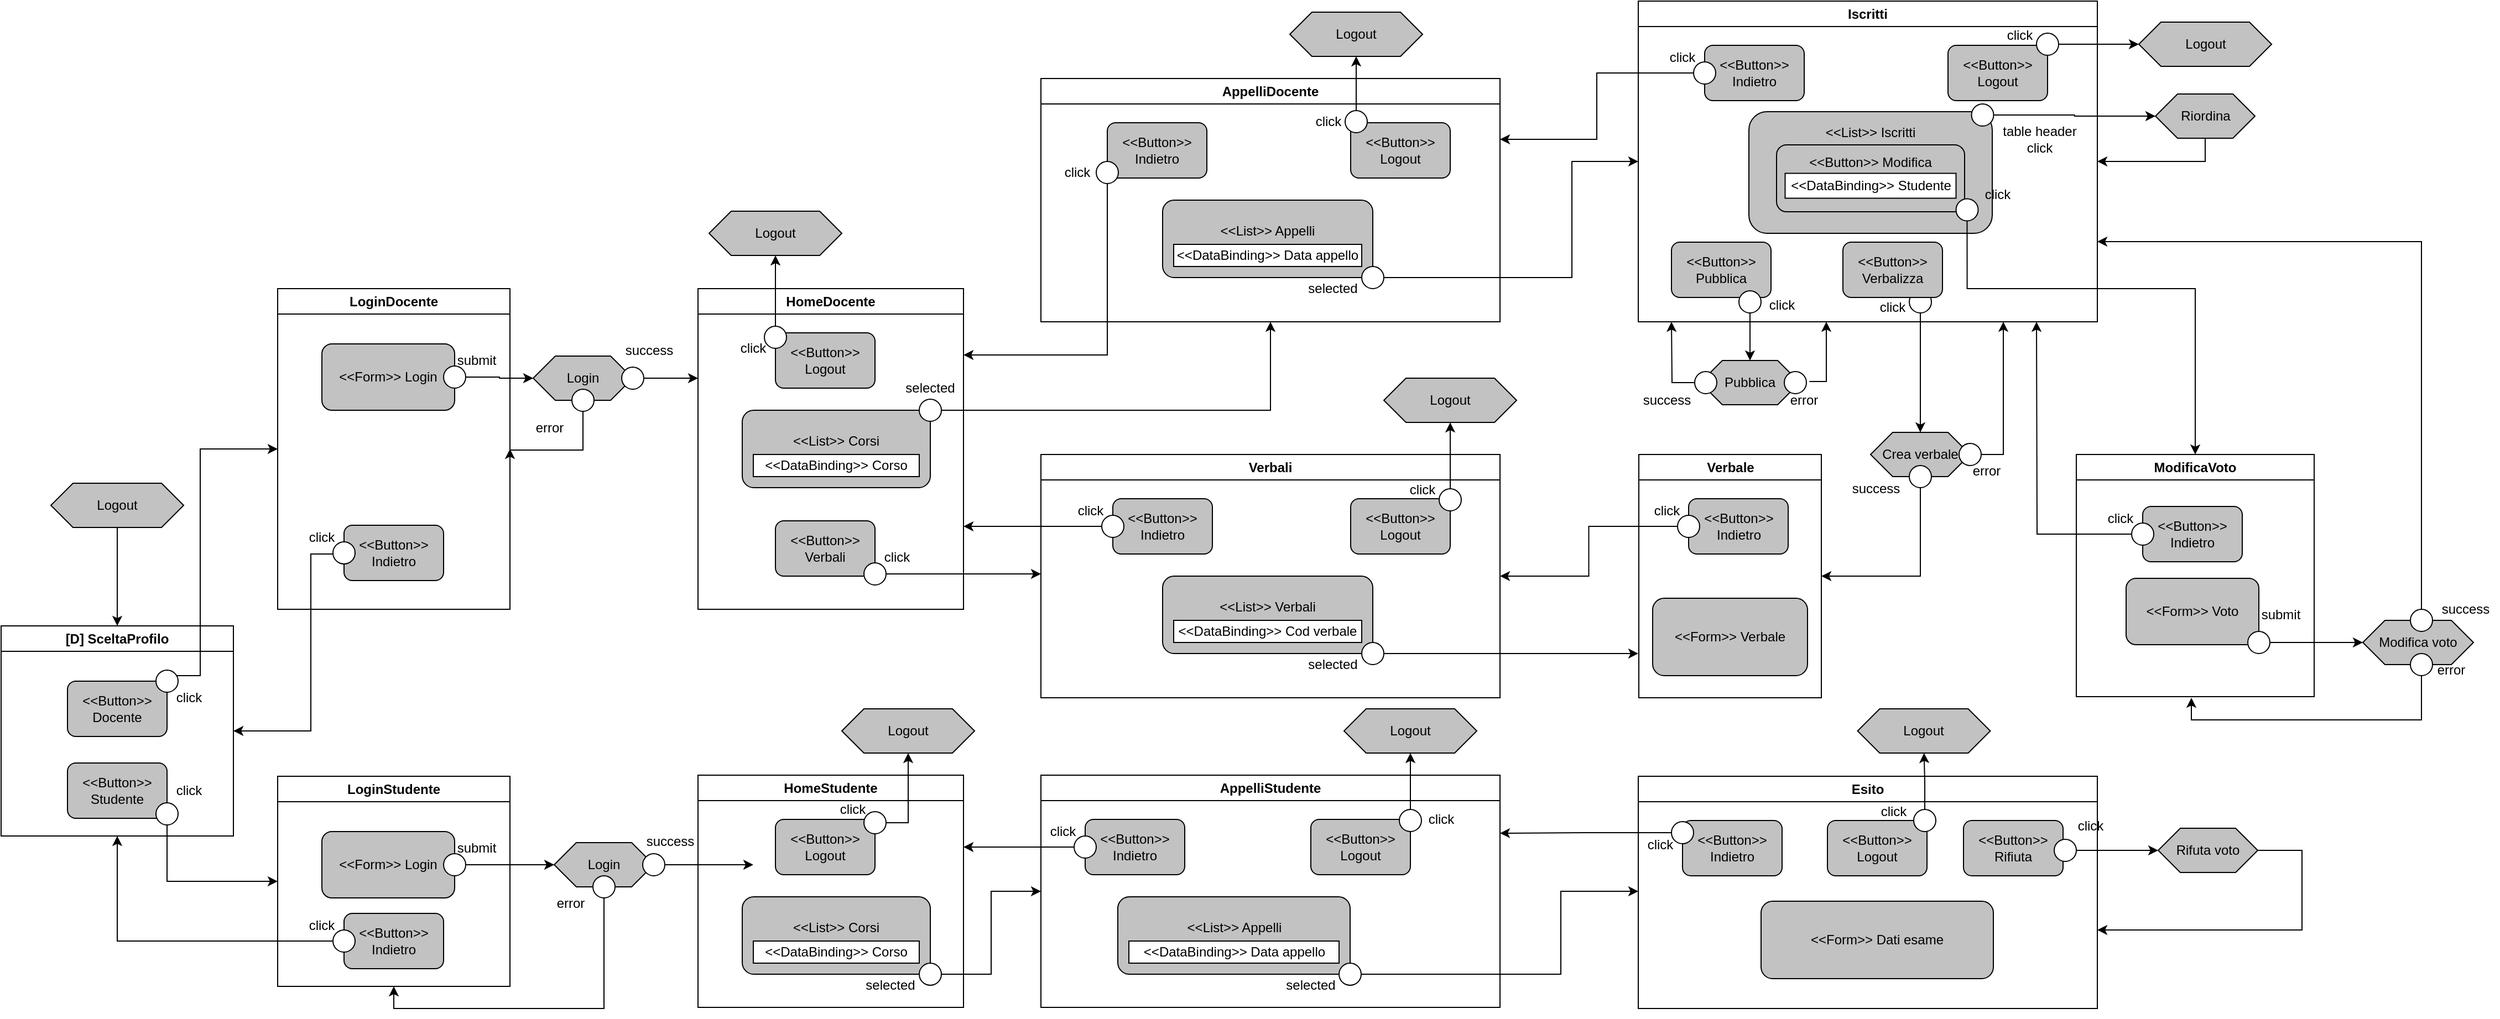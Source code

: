 <mxfile version="27.0.9">
  <diagram id="R2lEEEUBdFMjLlhIrx00" name="Page-1">
    <mxGraphModel dx="2515" dy="1975" grid="1" gridSize="10" guides="1" tooltips="1" connect="1" arrows="1" fold="1" page="1" pageScale="1" pageWidth="850" pageHeight="1100" math="0" shadow="0" extFonts="Permanent Marker^https://fonts.googleapis.com/css?family=Permanent+Marker">
      <root>
        <mxCell id="0" />
        <mxCell id="1" parent="0" />
        <mxCell id="GDVbqABVd0ClRPIk_4P2-120" value="&amp;lt;&amp;lt;Form&amp;gt;&amp;gt; Voto" style="rounded=1;whiteSpace=wrap;html=1;fillColor=#C2C2C2;" parent="1" vertex="1">
          <mxGeometry x="1861" y="322" width="120" height="60" as="geometry" />
        </mxCell>
        <mxCell id="GDVbqABVd0ClRPIk_4P2-1" value="LoginDocente" style="swimlane;whiteSpace=wrap;html=1;startSize=23;" parent="1" vertex="1">
          <mxGeometry x="190" y="60" width="210" height="290" as="geometry">
            <mxRectangle x="270" y="420" width="120" height="30" as="alternateBounds" />
          </mxGeometry>
        </mxCell>
        <mxCell id="GDVbqABVd0ClRPIk_4P2-2" value="&amp;lt;&amp;lt;Form&amp;gt;&amp;gt; Login" style="rounded=1;whiteSpace=wrap;html=1;fillColor=#C2C2C2;" parent="GDVbqABVd0ClRPIk_4P2-1" vertex="1">
          <mxGeometry x="40" y="50" width="120" height="60" as="geometry" />
        </mxCell>
        <mxCell id="GDVbqABVd0ClRPIk_4P2-7" value="" style="ellipse;whiteSpace=wrap;html=1;aspect=fixed;" parent="GDVbqABVd0ClRPIk_4P2-1" vertex="1">
          <mxGeometry x="150" y="70" width="20" height="20" as="geometry" />
        </mxCell>
        <mxCell id="GDVbqABVd0ClRPIk_4P2-8" value="submit" style="text;html=1;align=center;verticalAlign=middle;whiteSpace=wrap;rounded=0;" parent="GDVbqABVd0ClRPIk_4P2-1" vertex="1">
          <mxGeometry x="150" y="50" width="60" height="30" as="geometry" />
        </mxCell>
        <mxCell id="Kfvw-jQYzM1CLgg2IkhN-1" value="click" style="text;html=1;align=center;verticalAlign=middle;whiteSpace=wrap;rounded=0;" parent="GDVbqABVd0ClRPIk_4P2-1" vertex="1">
          <mxGeometry x="10" y="210" width="60" height="30" as="geometry" />
        </mxCell>
        <mxCell id="Kfvw-jQYzM1CLgg2IkhN-2" value="&amp;lt;&amp;lt;Button&amp;gt;&amp;gt; Indietro" style="rounded=1;whiteSpace=wrap;html=1;fillColor=#C2C2C2;" parent="GDVbqABVd0ClRPIk_4P2-1" vertex="1">
          <mxGeometry x="60" y="214" width="90" height="50" as="geometry" />
        </mxCell>
        <mxCell id="Kfvw-jQYzM1CLgg2IkhN-3" value="" style="ellipse;whiteSpace=wrap;html=1;aspect=fixed;shadow=0;" parent="GDVbqABVd0ClRPIk_4P2-1" vertex="1">
          <mxGeometry x="50" y="229" width="20" height="20" as="geometry" />
        </mxCell>
        <mxCell id="GDVbqABVd0ClRPIk_4P2-9" value="Login" style="shape=hexagon;perimeter=hexagonPerimeter2;whiteSpace=wrap;html=1;fixedSize=1;fillColor=#C2C2C2;" parent="1" vertex="1">
          <mxGeometry x="421" y="121" width="90" height="40" as="geometry" />
        </mxCell>
        <mxCell id="GDVbqABVd0ClRPIk_4P2-10" style="edgeStyle=orthogonalEdgeStyle;rounded=0;orthogonalLoop=1;jettySize=auto;html=1;" parent="1" source="GDVbqABVd0ClRPIk_4P2-7" target="GDVbqABVd0ClRPIk_4P2-9" edge="1">
          <mxGeometry relative="1" as="geometry" />
        </mxCell>
        <mxCell id="GDVbqABVd0ClRPIk_4P2-40" style="edgeStyle=orthogonalEdgeStyle;rounded=0;orthogonalLoop=1;jettySize=auto;html=1;" parent="1" source="GDVbqABVd0ClRPIk_4P2-11" edge="1">
          <mxGeometry relative="1" as="geometry">
            <mxPoint x="570" y="141" as="targetPoint" />
          </mxGeometry>
        </mxCell>
        <mxCell id="GDVbqABVd0ClRPIk_4P2-11" value="" style="ellipse;whiteSpace=wrap;html=1;aspect=fixed;" parent="1" vertex="1">
          <mxGeometry x="501" y="131" width="20" height="20" as="geometry" />
        </mxCell>
        <mxCell id="GDVbqABVd0ClRPIk_4P2-12" value="success" style="text;html=1;align=center;verticalAlign=middle;whiteSpace=wrap;rounded=0;" parent="1" vertex="1">
          <mxGeometry x="466" y="101" width="120" height="30" as="geometry" />
        </mxCell>
        <mxCell id="VI6SLX_hAoDVzYDxGkKo-1" style="edgeStyle=orthogonalEdgeStyle;rounded=0;orthogonalLoop=1;jettySize=auto;html=1;entryX=1;entryY=0.5;entryDx=0;entryDy=0;" parent="1" source="GDVbqABVd0ClRPIk_4P2-13" target="GDVbqABVd0ClRPIk_4P2-1" edge="1">
          <mxGeometry relative="1" as="geometry">
            <mxPoint x="381" y="206" as="targetPoint" />
            <Array as="points">
              <mxPoint x="466" y="206" />
              <mxPoint x="400" y="206" />
            </Array>
          </mxGeometry>
        </mxCell>
        <mxCell id="GDVbqABVd0ClRPIk_4P2-13" value="" style="ellipse;whiteSpace=wrap;html=1;aspect=fixed;" parent="1" vertex="1">
          <mxGeometry x="456" y="151" width="20" height="20" as="geometry" />
        </mxCell>
        <mxCell id="GDVbqABVd0ClRPIk_4P2-14" value="error" style="text;html=1;align=center;verticalAlign=middle;whiteSpace=wrap;rounded=0;" parent="1" vertex="1">
          <mxGeometry x="406" y="171" width="60" height="30" as="geometry" />
        </mxCell>
        <mxCell id="GDVbqABVd0ClRPIk_4P2-16" value="HomeDocente" style="swimlane;whiteSpace=wrap;html=1;" parent="1" vertex="1">
          <mxGeometry x="570" y="60" width="240" height="290" as="geometry">
            <mxRectangle x="270" y="420" width="120" height="30" as="alternateBounds" />
          </mxGeometry>
        </mxCell>
        <mxCell id="GDVbqABVd0ClRPIk_4P2-17" value="&amp;lt;&amp;lt;List&amp;gt;&amp;gt; Corsi&lt;div&gt;&lt;br&gt;&lt;/div&gt;" style="rounded=1;whiteSpace=wrap;html=1;fillColor=#C2C2C2;" parent="GDVbqABVd0ClRPIk_4P2-16" vertex="1">
          <mxGeometry x="40" y="110" width="170" height="70" as="geometry" />
        </mxCell>
        <mxCell id="GDVbqABVd0ClRPIk_4P2-18" value="" style="ellipse;whiteSpace=wrap;html=1;aspect=fixed;" parent="GDVbqABVd0ClRPIk_4P2-16" vertex="1">
          <mxGeometry x="200" y="100" width="20" height="20" as="geometry" />
        </mxCell>
        <mxCell id="GDVbqABVd0ClRPIk_4P2-19" value="selected" style="text;html=1;align=center;verticalAlign=middle;whiteSpace=wrap;rounded=0;" parent="GDVbqABVd0ClRPIk_4P2-16" vertex="1">
          <mxGeometry x="180" y="75" width="60" height="30" as="geometry" />
        </mxCell>
        <mxCell id="GDVbqABVd0ClRPIk_4P2-21" value="&amp;lt;&amp;lt;DataBinding&amp;gt;&amp;gt; Corso" style="rounded=0;whiteSpace=wrap;html=1;" parent="GDVbqABVd0ClRPIk_4P2-16" vertex="1">
          <mxGeometry x="50" y="150" width="150" height="20" as="geometry" />
        </mxCell>
        <mxCell id="GDVbqABVd0ClRPIk_4P2-38" value="click" style="text;html=1;align=center;verticalAlign=middle;whiteSpace=wrap;rounded=0;" parent="GDVbqABVd0ClRPIk_4P2-16" vertex="1">
          <mxGeometry x="20" y="39" width="60" height="30" as="geometry" />
        </mxCell>
        <mxCell id="GDVbqABVd0ClRPIk_4P2-55" value="&amp;lt;&amp;lt;Button&amp;gt;&amp;gt; Logout" style="rounded=1;whiteSpace=wrap;html=1;fillColor=#C2C2C2;" parent="GDVbqABVd0ClRPIk_4P2-16" vertex="1">
          <mxGeometry x="70" y="40" width="90" height="50" as="geometry" />
        </mxCell>
        <mxCell id="GDVbqABVd0ClRPIk_4P2-25" value="" style="ellipse;whiteSpace=wrap;html=1;aspect=fixed;shadow=0;" parent="GDVbqABVd0ClRPIk_4P2-16" vertex="1">
          <mxGeometry x="60" y="34" width="20" height="20" as="geometry" />
        </mxCell>
        <mxCell id="GDVbqABVd0ClRPIk_4P2-57" value="&amp;lt;&amp;lt;Button&amp;gt;&amp;gt; Verbali" style="rounded=1;whiteSpace=wrap;html=1;fillColor=#C2C2C2;" parent="GDVbqABVd0ClRPIk_4P2-16" vertex="1">
          <mxGeometry x="70" y="210" width="90" height="50" as="geometry" />
        </mxCell>
        <mxCell id="VI6SLX_hAoDVzYDxGkKo-3" style="edgeStyle=orthogonalEdgeStyle;rounded=0;orthogonalLoop=1;jettySize=auto;html=1;" parent="GDVbqABVd0ClRPIk_4P2-16" source="GDVbqABVd0ClRPIk_4P2-58" edge="1">
          <mxGeometry relative="1" as="geometry">
            <mxPoint x="310" y="258" as="targetPoint" />
          </mxGeometry>
        </mxCell>
        <mxCell id="GDVbqABVd0ClRPIk_4P2-58" value="" style="ellipse;whiteSpace=wrap;html=1;aspect=fixed;shadow=0;" parent="GDVbqABVd0ClRPIk_4P2-16" vertex="1">
          <mxGeometry x="150" y="248" width="20" height="20" as="geometry" />
        </mxCell>
        <mxCell id="GDVbqABVd0ClRPIk_4P2-56" value="click" style="text;html=1;align=center;verticalAlign=middle;whiteSpace=wrap;rounded=0;" parent="GDVbqABVd0ClRPIk_4P2-16" vertex="1">
          <mxGeometry x="150" y="228" width="60" height="30" as="geometry" />
        </mxCell>
        <mxCell id="GDVbqABVd0ClRPIk_4P2-42" value="AppelliDocente" style="swimlane;whiteSpace=wrap;html=1;startSize=23;" parent="1" vertex="1">
          <mxGeometry x="880" y="-130" width="415" height="220" as="geometry">
            <mxRectangle x="270" y="420" width="120" height="30" as="alternateBounds" />
          </mxGeometry>
        </mxCell>
        <mxCell id="GDVbqABVd0ClRPIk_4P2-43" value="&amp;lt;&amp;lt;List&amp;gt;&amp;gt; Appelli&lt;div&gt;&lt;br&gt;&lt;/div&gt;" style="rounded=1;whiteSpace=wrap;html=1;fillColor=#C2C2C2;" parent="GDVbqABVd0ClRPIk_4P2-42" vertex="1">
          <mxGeometry x="110" y="110" width="190" height="70" as="geometry" />
        </mxCell>
        <mxCell id="GDVbqABVd0ClRPIk_4P2-44" value="" style="ellipse;whiteSpace=wrap;html=1;aspect=fixed;" parent="GDVbqABVd0ClRPIk_4P2-42" vertex="1">
          <mxGeometry x="290" y="170" width="20" height="20" as="geometry" />
        </mxCell>
        <mxCell id="GDVbqABVd0ClRPIk_4P2-45" value="selected" style="text;html=1;align=center;verticalAlign=middle;whiteSpace=wrap;rounded=0;" parent="GDVbqABVd0ClRPIk_4P2-42" vertex="1">
          <mxGeometry x="234" y="175" width="60" height="30" as="geometry" />
        </mxCell>
        <mxCell id="GDVbqABVd0ClRPIk_4P2-46" value="&amp;lt;&amp;lt;DataBinding&amp;gt;&amp;gt; Data appello" style="rounded=0;whiteSpace=wrap;html=1;" parent="GDVbqABVd0ClRPIk_4P2-42" vertex="1">
          <mxGeometry x="120" y="150" width="170" height="20" as="geometry" />
        </mxCell>
        <mxCell id="GDVbqABVd0ClRPIk_4P2-62" value="click" style="text;html=1;align=center;verticalAlign=middle;whiteSpace=wrap;rounded=0;" parent="GDVbqABVd0ClRPIk_4P2-42" vertex="1">
          <mxGeometry x="230" y="24" width="60" height="30" as="geometry" />
        </mxCell>
        <mxCell id="GDVbqABVd0ClRPIk_4P2-63" value="&amp;lt;&amp;lt;Button&amp;gt;&amp;gt; Logout" style="rounded=1;whiteSpace=wrap;html=1;fillColor=#C2C2C2;" parent="GDVbqABVd0ClRPIk_4P2-42" vertex="1">
          <mxGeometry x="280" y="40" width="90" height="50" as="geometry" />
        </mxCell>
        <mxCell id="GDVbqABVd0ClRPIk_4P2-64" value="" style="ellipse;whiteSpace=wrap;html=1;aspect=fixed;shadow=0;" parent="GDVbqABVd0ClRPIk_4P2-42" vertex="1">
          <mxGeometry x="275" y="29" width="20" height="20" as="geometry" />
        </mxCell>
        <mxCell id="GDVbqABVd0ClRPIk_4P2-79" value="click" style="text;html=1;align=center;verticalAlign=middle;whiteSpace=wrap;rounded=0;" parent="GDVbqABVd0ClRPIk_4P2-42" vertex="1">
          <mxGeometry x="3" y="70" width="60" height="30" as="geometry" />
        </mxCell>
        <mxCell id="GDVbqABVd0ClRPIk_4P2-80" value="&amp;lt;&amp;lt;Button&amp;gt;&amp;gt; Indietro" style="rounded=1;whiteSpace=wrap;html=1;fillColor=#C2C2C2;" parent="GDVbqABVd0ClRPIk_4P2-42" vertex="1">
          <mxGeometry x="60" y="40" width="90" height="50" as="geometry" />
        </mxCell>
        <mxCell id="VI6SLX_hAoDVzYDxGkKo-2" style="edgeStyle=orthogonalEdgeStyle;rounded=0;orthogonalLoop=1;jettySize=auto;html=1;" parent="GDVbqABVd0ClRPIk_4P2-42" source="GDVbqABVd0ClRPIk_4P2-81" edge="1">
          <mxGeometry relative="1" as="geometry">
            <mxPoint x="-70" y="250" as="targetPoint" />
            <Array as="points">
              <mxPoint x="60" y="250" />
            </Array>
          </mxGeometry>
        </mxCell>
        <mxCell id="GDVbqABVd0ClRPIk_4P2-81" value="" style="ellipse;whiteSpace=wrap;html=1;aspect=fixed;shadow=0;" parent="GDVbqABVd0ClRPIk_4P2-42" vertex="1">
          <mxGeometry x="50" y="75" width="20" height="20" as="geometry" />
        </mxCell>
        <mxCell id="GDVbqABVd0ClRPIk_4P2-67" value="Verbali" style="swimlane;whiteSpace=wrap;html=1;startSize=23;" parent="1" vertex="1">
          <mxGeometry x="880" y="210" width="415" height="220" as="geometry">
            <mxRectangle x="270" y="420" width="120" height="30" as="alternateBounds" />
          </mxGeometry>
        </mxCell>
        <mxCell id="GDVbqABVd0ClRPIk_4P2-68" value="&amp;lt;&amp;lt;List&amp;gt;&amp;gt; Verbali&lt;div&gt;&lt;br&gt;&lt;/div&gt;" style="rounded=1;whiteSpace=wrap;html=1;fillColor=#C2C2C2;" parent="GDVbqABVd0ClRPIk_4P2-67" vertex="1">
          <mxGeometry x="110" y="110" width="190" height="70" as="geometry" />
        </mxCell>
        <mxCell id="VI6SLX_hAoDVzYDxGkKo-8" style="edgeStyle=orthogonalEdgeStyle;rounded=0;orthogonalLoop=1;jettySize=auto;html=1;" parent="GDVbqABVd0ClRPIk_4P2-67" source="GDVbqABVd0ClRPIk_4P2-69" edge="1">
          <mxGeometry relative="1" as="geometry">
            <mxPoint x="540" y="180" as="targetPoint" />
          </mxGeometry>
        </mxCell>
        <mxCell id="GDVbqABVd0ClRPIk_4P2-69" value="" style="ellipse;whiteSpace=wrap;html=1;aspect=fixed;" parent="GDVbqABVd0ClRPIk_4P2-67" vertex="1">
          <mxGeometry x="290" y="170" width="20" height="20" as="geometry" />
        </mxCell>
        <mxCell id="GDVbqABVd0ClRPIk_4P2-70" value="selected" style="text;html=1;align=center;verticalAlign=middle;whiteSpace=wrap;rounded=0;" parent="GDVbqABVd0ClRPIk_4P2-67" vertex="1">
          <mxGeometry x="234" y="175" width="60" height="30" as="geometry" />
        </mxCell>
        <mxCell id="GDVbqABVd0ClRPIk_4P2-71" value="&amp;lt;&amp;lt;DataBinding&amp;gt;&amp;gt; Cod verbale" style="rounded=0;whiteSpace=wrap;html=1;" parent="GDVbqABVd0ClRPIk_4P2-67" vertex="1">
          <mxGeometry x="120" y="150" width="170" height="20" as="geometry" />
        </mxCell>
        <mxCell id="GDVbqABVd0ClRPIk_4P2-72" value="click" style="text;html=1;align=center;verticalAlign=middle;whiteSpace=wrap;rounded=0;" parent="GDVbqABVd0ClRPIk_4P2-67" vertex="1">
          <mxGeometry x="315" y="17" width="60" height="30" as="geometry" />
        </mxCell>
        <mxCell id="GDVbqABVd0ClRPIk_4P2-73" value="&amp;lt;&amp;lt;Button&amp;gt;&amp;gt; Logout" style="rounded=1;whiteSpace=wrap;html=1;fillColor=#C2C2C2;" parent="GDVbqABVd0ClRPIk_4P2-67" vertex="1">
          <mxGeometry x="280" y="40" width="90" height="50" as="geometry" />
        </mxCell>
        <mxCell id="GDVbqABVd0ClRPIk_4P2-74" value="" style="ellipse;whiteSpace=wrap;html=1;aspect=fixed;shadow=0;" parent="GDVbqABVd0ClRPIk_4P2-67" vertex="1">
          <mxGeometry x="360" y="31" width="20" height="20" as="geometry" />
        </mxCell>
        <mxCell id="GDVbqABVd0ClRPIk_4P2-77" style="edgeStyle=orthogonalEdgeStyle;rounded=0;orthogonalLoop=1;jettySize=auto;html=1;" parent="1" source="GDVbqABVd0ClRPIk_4P2-18" target="GDVbqABVd0ClRPIk_4P2-42" edge="1">
          <mxGeometry relative="1" as="geometry">
            <mxPoint x="1240" y="100" as="targetPoint" />
          </mxGeometry>
        </mxCell>
        <mxCell id="GDVbqABVd0ClRPIk_4P2-85" value="click" style="text;html=1;align=center;verticalAlign=middle;whiteSpace=wrap;rounded=0;" parent="1" vertex="1">
          <mxGeometry x="895" y="246" width="60" height="30" as="geometry" />
        </mxCell>
        <mxCell id="GDVbqABVd0ClRPIk_4P2-86" value="&amp;lt;&amp;lt;Button&amp;gt;&amp;gt; Indietro" style="rounded=1;whiteSpace=wrap;html=1;fillColor=#C2C2C2;" parent="1" vertex="1">
          <mxGeometry x="945" y="250" width="90" height="50" as="geometry" />
        </mxCell>
        <mxCell id="GDVbqABVd0ClRPIk_4P2-88" style="edgeStyle=orthogonalEdgeStyle;rounded=0;orthogonalLoop=1;jettySize=auto;html=1;" parent="1" source="GDVbqABVd0ClRPIk_4P2-87" edge="1">
          <mxGeometry relative="1" as="geometry">
            <mxPoint x="810" y="275" as="targetPoint" />
          </mxGeometry>
        </mxCell>
        <mxCell id="GDVbqABVd0ClRPIk_4P2-87" value="" style="ellipse;whiteSpace=wrap;html=1;aspect=fixed;shadow=0;" parent="1" vertex="1">
          <mxGeometry x="935" y="265" width="20" height="20" as="geometry" />
        </mxCell>
        <mxCell id="GDVbqABVd0ClRPIk_4P2-90" value="Iscritti" style="swimlane;whiteSpace=wrap;html=1;startSize=23;" parent="1" vertex="1">
          <mxGeometry x="1420" y="-200" width="415" height="290" as="geometry">
            <mxRectangle x="270" y="420" width="120" height="30" as="alternateBounds" />
          </mxGeometry>
        </mxCell>
        <mxCell id="GDVbqABVd0ClRPIk_4P2-91" value="&amp;lt;&amp;lt;List&amp;gt;&amp;gt; Iscritti&lt;div&gt;&lt;br&gt;&lt;/div&gt;&lt;div&gt;&lt;br&gt;&lt;/div&gt;&lt;div&gt;&lt;br&gt;&lt;/div&gt;&lt;div&gt;&lt;br&gt;&lt;/div&gt;&lt;div&gt;&lt;br&gt;&lt;/div&gt;" style="rounded=1;whiteSpace=wrap;html=1;fillColor=#C2C2C2;" parent="GDVbqABVd0ClRPIk_4P2-90" vertex="1">
          <mxGeometry x="100" y="100" width="220" height="110" as="geometry" />
        </mxCell>
        <mxCell id="GDVbqABVd0ClRPIk_4P2-95" value="click" style="text;html=1;align=center;verticalAlign=middle;whiteSpace=wrap;rounded=0;" parent="GDVbqABVd0ClRPIk_4P2-90" vertex="1">
          <mxGeometry x="315" y="16" width="60" height="30" as="geometry" />
        </mxCell>
        <mxCell id="GDVbqABVd0ClRPIk_4P2-96" value="&amp;lt;&amp;lt;Button&amp;gt;&amp;gt; Logout" style="rounded=1;whiteSpace=wrap;html=1;fillColor=#C2C2C2;" parent="GDVbqABVd0ClRPIk_4P2-90" vertex="1">
          <mxGeometry x="280" y="40" width="90" height="50" as="geometry" />
        </mxCell>
        <mxCell id="GDVbqABVd0ClRPIk_4P2-97" value="" style="ellipse;whiteSpace=wrap;html=1;aspect=fixed;shadow=0;" parent="GDVbqABVd0ClRPIk_4P2-90" vertex="1">
          <mxGeometry x="360" y="29" width="20" height="20" as="geometry" />
        </mxCell>
        <mxCell id="GDVbqABVd0ClRPIk_4P2-98" value="click" style="text;html=1;align=center;verticalAlign=middle;whiteSpace=wrap;rounded=0;" parent="GDVbqABVd0ClRPIk_4P2-90" vertex="1">
          <mxGeometry x="10" y="36" width="60" height="30" as="geometry" />
        </mxCell>
        <mxCell id="GDVbqABVd0ClRPIk_4P2-99" value="&amp;lt;&amp;lt;Button&amp;gt;&amp;gt; Indietro" style="rounded=1;whiteSpace=wrap;html=1;fillColor=#C2C2C2;" parent="GDVbqABVd0ClRPIk_4P2-90" vertex="1">
          <mxGeometry x="60" y="40" width="90" height="50" as="geometry" />
        </mxCell>
        <mxCell id="GDVbqABVd0ClRPIk_4P2-101" value="" style="ellipse;whiteSpace=wrap;html=1;aspect=fixed;shadow=0;" parent="GDVbqABVd0ClRPIk_4P2-90" vertex="1">
          <mxGeometry x="50" y="55" width="20" height="20" as="geometry" />
        </mxCell>
        <mxCell id="GDVbqABVd0ClRPIk_4P2-105" value="&amp;lt;&amp;lt;Button&amp;gt;&amp;gt; Modifica&lt;div&gt;&lt;br&gt;&lt;/div&gt;&lt;div&gt;&lt;br&gt;&lt;/div&gt;" style="rounded=1;whiteSpace=wrap;html=1;fillColor=#C2C2C2;" parent="GDVbqABVd0ClRPIk_4P2-90" vertex="1">
          <mxGeometry x="125" y="130" width="170" height="60.5" as="geometry" />
        </mxCell>
        <mxCell id="GDVbqABVd0ClRPIk_4P2-106" value="&amp;lt;&amp;lt;DataBinding&amp;gt;&amp;gt; Studente" style="rounded=0;whiteSpace=wrap;html=1;" parent="GDVbqABVd0ClRPIk_4P2-90" vertex="1">
          <mxGeometry x="132.75" y="155.75" width="154.5" height="22.5" as="geometry" />
        </mxCell>
        <mxCell id="GDVbqABVd0ClRPIk_4P2-138" value="click" style="text;html=1;align=center;verticalAlign=middle;whiteSpace=wrap;rounded=0;" parent="GDVbqABVd0ClRPIk_4P2-90" vertex="1">
          <mxGeometry x="100" y="260" width="60" height="30" as="geometry" />
        </mxCell>
        <mxCell id="GDVbqABVd0ClRPIk_4P2-139" value="&amp;lt;&amp;lt;Button&amp;gt;&amp;gt; Pubblica" style="rounded=1;whiteSpace=wrap;html=1;fillColor=#C2C2C2;" parent="GDVbqABVd0ClRPIk_4P2-90" vertex="1">
          <mxGeometry x="30" y="218" width="90" height="50" as="geometry" />
        </mxCell>
        <mxCell id="GDVbqABVd0ClRPIk_4P2-140" value="" style="ellipse;whiteSpace=wrap;html=1;aspect=fixed;shadow=0;" parent="GDVbqABVd0ClRPIk_4P2-90" vertex="1">
          <mxGeometry x="91" y="262" width="20" height="20" as="geometry" />
        </mxCell>
        <mxCell id="GDVbqABVd0ClRPIk_4P2-185" value="table header click" style="text;html=1;align=center;verticalAlign=middle;whiteSpace=wrap;rounded=0;" parent="GDVbqABVd0ClRPIk_4P2-90" vertex="1">
          <mxGeometry x="328" y="110" width="70" height="30" as="geometry" />
        </mxCell>
        <mxCell id="GDVbqABVd0ClRPIk_4P2-198" value="click" style="text;html=1;align=center;verticalAlign=middle;whiteSpace=wrap;rounded=0;" parent="GDVbqABVd0ClRPIk_4P2-90" vertex="1">
          <mxGeometry x="200" y="262" width="60" height="30" as="geometry" />
        </mxCell>
        <mxCell id="GDVbqABVd0ClRPIk_4P2-200" value="" style="ellipse;whiteSpace=wrap;html=1;aspect=fixed;shadow=0;" parent="GDVbqABVd0ClRPIk_4P2-90" vertex="1">
          <mxGeometry x="245" y="262" width="20" height="20" as="geometry" />
        </mxCell>
        <mxCell id="GDVbqABVd0ClRPIk_4P2-183" value="click" style="text;html=1;align=center;verticalAlign=middle;whiteSpace=wrap;rounded=0;" parent="GDVbqABVd0ClRPIk_4P2-90" vertex="1">
          <mxGeometry x="295" y="159.5" width="60" height="30" as="geometry" />
        </mxCell>
        <mxCell id="GDVbqABVd0ClRPIk_4P2-107" value="" style="ellipse;whiteSpace=wrap;html=1;aspect=fixed;shadow=0;" parent="GDVbqABVd0ClRPIk_4P2-90" vertex="1">
          <mxGeometry x="287.25" y="178.75" width="20" height="20" as="geometry" />
        </mxCell>
        <mxCell id="GDVbqABVd0ClRPIk_4P2-108" value="ModificaVoto" style="swimlane;whiteSpace=wrap;html=1;startSize=23;" parent="1" vertex="1">
          <mxGeometry x="1816" y="210" width="215" height="219" as="geometry">
            <mxRectangle x="270" y="420" width="120" height="30" as="alternateBounds" />
          </mxGeometry>
        </mxCell>
        <mxCell id="GDVbqABVd0ClRPIk_4P2-113" value="click" style="text;html=1;align=center;verticalAlign=middle;whiteSpace=wrap;rounded=0;" parent="GDVbqABVd0ClRPIk_4P2-108" vertex="1">
          <mxGeometry x="10" y="43" width="60" height="30" as="geometry" />
        </mxCell>
        <mxCell id="GDVbqABVd0ClRPIk_4P2-114" value="&amp;lt;&amp;lt;Button&amp;gt;&amp;gt; Indietro" style="rounded=1;whiteSpace=wrap;html=1;fillColor=#C2C2C2;" parent="GDVbqABVd0ClRPIk_4P2-108" vertex="1">
          <mxGeometry x="60" y="47" width="90" height="50" as="geometry" />
        </mxCell>
        <mxCell id="VI6SLX_hAoDVzYDxGkKo-20" style="edgeStyle=orthogonalEdgeStyle;rounded=0;orthogonalLoop=1;jettySize=auto;html=1;" parent="GDVbqABVd0ClRPIk_4P2-108" source="GDVbqABVd0ClRPIk_4P2-115" edge="1">
          <mxGeometry relative="1" as="geometry">
            <mxPoint x="-36" y="-120" as="targetPoint" />
          </mxGeometry>
        </mxCell>
        <mxCell id="GDVbqABVd0ClRPIk_4P2-115" value="" style="ellipse;whiteSpace=wrap;html=1;aspect=fixed;shadow=0;" parent="GDVbqABVd0ClRPIk_4P2-108" vertex="1">
          <mxGeometry x="50" y="62" width="20" height="20" as="geometry" />
        </mxCell>
        <mxCell id="GDVbqABVd0ClRPIk_4P2-126" value="submit" style="text;html=1;align=center;verticalAlign=middle;whiteSpace=wrap;rounded=0;" parent="GDVbqABVd0ClRPIk_4P2-108" vertex="1">
          <mxGeometry x="155" y="130" width="60" height="30" as="geometry" />
        </mxCell>
        <mxCell id="GDVbqABVd0ClRPIk_4P2-121" value="" style="ellipse;whiteSpace=wrap;html=1;aspect=fixed;" parent="GDVbqABVd0ClRPIk_4P2-108" vertex="1">
          <mxGeometry x="155" y="160" width="20" height="20" as="geometry" />
        </mxCell>
        <mxCell id="GDVbqABVd0ClRPIk_4P2-124" value="Modifica voto" style="shape=hexagon;perimeter=hexagonPerimeter2;whiteSpace=wrap;html=1;fixedSize=1;fillColor=#C2C2C2;" parent="1" vertex="1">
          <mxGeometry x="2075" y="360" width="100" height="40" as="geometry" />
        </mxCell>
        <mxCell id="VI6SLX_hAoDVzYDxGkKo-22" style="edgeStyle=orthogonalEdgeStyle;rounded=0;orthogonalLoop=1;jettySize=auto;html=1;" parent="1" source="GDVbqABVd0ClRPIk_4P2-128" edge="1">
          <mxGeometry relative="1" as="geometry">
            <mxPoint x="1920" y="430" as="targetPoint" />
            <Array as="points">
              <mxPoint x="2128" y="450" />
              <mxPoint x="1920" y="450" />
            </Array>
          </mxGeometry>
        </mxCell>
        <mxCell id="GDVbqABVd0ClRPIk_4P2-128" value="" style="ellipse;whiteSpace=wrap;html=1;aspect=fixed;" parent="1" vertex="1">
          <mxGeometry x="2118" y="390" width="20" height="20" as="geometry" />
        </mxCell>
        <mxCell id="GDVbqABVd0ClRPIk_4P2-129" value="error" style="text;html=1;align=center;verticalAlign=middle;whiteSpace=wrap;rounded=0;" parent="1" vertex="1">
          <mxGeometry x="2125" y="390" width="60" height="30" as="geometry" />
        </mxCell>
        <mxCell id="VI6SLX_hAoDVzYDxGkKo-23" style="edgeStyle=orthogonalEdgeStyle;rounded=0;orthogonalLoop=1;jettySize=auto;html=1;entryX=1;entryY=0.75;entryDx=0;entryDy=0;" parent="1" source="GDVbqABVd0ClRPIk_4P2-131" target="GDVbqABVd0ClRPIk_4P2-90" edge="1">
          <mxGeometry relative="1" as="geometry">
            <Array as="points">
              <mxPoint x="2128" y="17" />
            </Array>
          </mxGeometry>
        </mxCell>
        <mxCell id="GDVbqABVd0ClRPIk_4P2-131" value="" style="ellipse;whiteSpace=wrap;html=1;aspect=fixed;" parent="1" vertex="1">
          <mxGeometry x="2118" y="350" width="20" height="20" as="geometry" />
        </mxCell>
        <mxCell id="GDVbqABVd0ClRPIk_4P2-132" value="success" style="text;html=1;align=center;verticalAlign=middle;whiteSpace=wrap;rounded=0;" parent="1" vertex="1">
          <mxGeometry x="2138" y="335" width="60" height="30" as="geometry" />
        </mxCell>
        <mxCell id="GDVbqABVd0ClRPIk_4P2-141" value="Pubblica" style="shape=hexagon;perimeter=hexagonPerimeter2;whiteSpace=wrap;html=1;fixedSize=1;fillColor=#C2C2C2;" parent="1" vertex="1">
          <mxGeometry x="1476" y="125" width="90" height="40" as="geometry" />
        </mxCell>
        <mxCell id="GDVbqABVd0ClRPIk_4P2-146" style="edgeStyle=orthogonalEdgeStyle;rounded=0;orthogonalLoop=1;jettySize=auto;html=1;" parent="1" edge="1">
          <mxGeometry relative="1" as="geometry">
            <mxPoint x="1574.66" y="144" as="sourcePoint" />
            <mxPoint x="1590" y="90" as="targetPoint" />
            <Array as="points">
              <mxPoint x="1590" y="144" />
              <mxPoint x="1590" y="90" />
            </Array>
          </mxGeometry>
        </mxCell>
        <mxCell id="GDVbqABVd0ClRPIk_4P2-142" value="" style="ellipse;whiteSpace=wrap;html=1;aspect=fixed;" parent="1" vertex="1">
          <mxGeometry x="1552" y="135" width="20" height="20" as="geometry" />
        </mxCell>
        <mxCell id="GDVbqABVd0ClRPIk_4P2-143" value="error" style="text;html=1;align=center;verticalAlign=middle;whiteSpace=wrap;rounded=0;" parent="1" vertex="1">
          <mxGeometry x="1540" y="150" width="60" height="22" as="geometry" />
        </mxCell>
        <mxCell id="VI6SLX_hAoDVzYDxGkKo-5" style="edgeStyle=orthogonalEdgeStyle;rounded=0;orthogonalLoop=1;jettySize=auto;html=1;" parent="1" source="GDVbqABVd0ClRPIk_4P2-144" edge="1">
          <mxGeometry relative="1" as="geometry">
            <mxPoint x="1450" y="90" as="targetPoint" />
          </mxGeometry>
        </mxCell>
        <mxCell id="GDVbqABVd0ClRPIk_4P2-144" value="" style="ellipse;whiteSpace=wrap;html=1;aspect=fixed;" parent="1" vertex="1">
          <mxGeometry x="1471" y="135" width="20" height="20" as="geometry" />
        </mxCell>
        <mxCell id="GDVbqABVd0ClRPIk_4P2-145" value="success" style="text;html=1;align=center;verticalAlign=middle;whiteSpace=wrap;rounded=0;" parent="1" vertex="1">
          <mxGeometry x="1416" y="146" width="60" height="30" as="geometry" />
        </mxCell>
        <mxCell id="GDVbqABVd0ClRPIk_4P2-149" style="edgeStyle=orthogonalEdgeStyle;rounded=0;orthogonalLoop=1;jettySize=auto;html=1;" parent="1" source="GDVbqABVd0ClRPIk_4P2-140" target="GDVbqABVd0ClRPIk_4P2-141" edge="1">
          <mxGeometry relative="1" as="geometry" />
        </mxCell>
        <mxCell id="GDVbqABVd0ClRPIk_4P2-169" value="Verbale" style="swimlane;whiteSpace=wrap;html=1;startSize=23;" parent="1" vertex="1">
          <mxGeometry x="1420.5" y="210" width="165" height="220" as="geometry">
            <mxRectangle x="270" y="420" width="120" height="30" as="alternateBounds" />
          </mxGeometry>
        </mxCell>
        <mxCell id="GDVbqABVd0ClRPIk_4P2-170" value="&lt;div&gt;&amp;lt;&amp;lt;Form&amp;gt;&amp;gt;&amp;nbsp;&lt;span style=&quot;background-color: transparent; color: light-dark(rgb(0, 0, 0), rgb(255, 255, 255));&quot;&gt;Verbale&lt;/span&gt;&lt;/div&gt;" style="rounded=1;whiteSpace=wrap;html=1;fillColor=#C2C2C2;" parent="GDVbqABVd0ClRPIk_4P2-169" vertex="1">
          <mxGeometry x="12.5" y="130" width="140" height="70" as="geometry" />
        </mxCell>
        <mxCell id="GDVbqABVd0ClRPIk_4P2-177" value="click" style="text;html=1;align=center;verticalAlign=middle;whiteSpace=wrap;rounded=0;" parent="GDVbqABVd0ClRPIk_4P2-169" vertex="1">
          <mxGeometry x="-5" y="36" width="60" height="30" as="geometry" />
        </mxCell>
        <mxCell id="GDVbqABVd0ClRPIk_4P2-178" value="&amp;lt;&amp;lt;Button&amp;gt;&amp;gt; Indietro" style="rounded=1;whiteSpace=wrap;html=1;fillColor=#C2C2C2;" parent="GDVbqABVd0ClRPIk_4P2-169" vertex="1">
          <mxGeometry x="45" y="40" width="90" height="50" as="geometry" />
        </mxCell>
        <mxCell id="GDVbqABVd0ClRPIk_4P2-179" value="" style="ellipse;whiteSpace=wrap;html=1;aspect=fixed;shadow=0;" parent="GDVbqABVd0ClRPIk_4P2-169" vertex="1">
          <mxGeometry x="35" y="55" width="20" height="20" as="geometry" />
        </mxCell>
        <mxCell id="VI6SLX_hAoDVzYDxGkKo-16" style="edgeStyle=orthogonalEdgeStyle;rounded=0;orthogonalLoop=1;jettySize=auto;html=1;" parent="1" source="GDVbqABVd0ClRPIk_4P2-184" target="GDVbqABVd0ClRPIk_4P2-186" edge="1">
          <mxGeometry relative="1" as="geometry" />
        </mxCell>
        <mxCell id="GDVbqABVd0ClRPIk_4P2-184" value="" style="ellipse;whiteSpace=wrap;html=1;aspect=fixed;shadow=0;" parent="1" vertex="1">
          <mxGeometry x="1721.25" y="-107" width="20" height="20" as="geometry" />
        </mxCell>
        <mxCell id="VI6SLX_hAoDVzYDxGkKo-17" style="edgeStyle=orthogonalEdgeStyle;rounded=0;orthogonalLoop=1;jettySize=auto;html=1;entryX=1;entryY=0.5;entryDx=0;entryDy=0;" parent="1" source="GDVbqABVd0ClRPIk_4P2-186" target="GDVbqABVd0ClRPIk_4P2-90" edge="1">
          <mxGeometry relative="1" as="geometry">
            <Array as="points">
              <mxPoint x="1933" y="-55" />
            </Array>
          </mxGeometry>
        </mxCell>
        <mxCell id="GDVbqABVd0ClRPIk_4P2-186" value="Riordina" style="shape=hexagon;perimeter=hexagonPerimeter2;whiteSpace=wrap;html=1;fixedSize=1;fillColor=#C2C2C2;" parent="1" vertex="1">
          <mxGeometry x="1887.5" y="-116" width="90" height="40" as="geometry" />
        </mxCell>
        <mxCell id="GDVbqABVd0ClRPIk_4P2-199" value="&amp;lt;&amp;lt;Button&amp;gt;&amp;gt; Verbalizza" style="rounded=1;whiteSpace=wrap;html=1;fillColor=#C2C2C2;" parent="1" vertex="1">
          <mxGeometry x="1605" y="18" width="90" height="50" as="geometry" />
        </mxCell>
        <mxCell id="GDVbqABVd0ClRPIk_4P2-202" style="edgeStyle=orthogonalEdgeStyle;rounded=0;orthogonalLoop=1;jettySize=auto;html=1;" parent="1" source="GDVbqABVd0ClRPIk_4P2-200" target="GDVbqABVd0ClRPIk_4P2-201" edge="1">
          <mxGeometry relative="1" as="geometry">
            <Array as="points">
              <mxPoint x="1675" y="100" />
              <mxPoint x="1675" y="100" />
            </Array>
          </mxGeometry>
        </mxCell>
        <mxCell id="GDVbqABVd0ClRPIk_4P2-201" value="Crea verbale" style="shape=hexagon;perimeter=hexagonPerimeter2;whiteSpace=wrap;html=1;fixedSize=1;fillColor=#C2C2C2;" parent="1" vertex="1">
          <mxGeometry x="1630" y="190" width="90" height="40" as="geometry" />
        </mxCell>
        <mxCell id="GDVbqABVd0ClRPIk_4P2-278" style="edgeStyle=orthogonalEdgeStyle;rounded=0;orthogonalLoop=1;jettySize=auto;html=1;" parent="1" source="GDVbqABVd0ClRPIk_4P2-203" target="GDVbqABVd0ClRPIk_4P2-90" edge="1">
          <mxGeometry relative="1" as="geometry">
            <Array as="points">
              <mxPoint x="1750" y="210" />
            </Array>
          </mxGeometry>
        </mxCell>
        <mxCell id="GDVbqABVd0ClRPIk_4P2-203" value="" style="ellipse;whiteSpace=wrap;html=1;aspect=fixed;shadow=0;" parent="1" vertex="1">
          <mxGeometry x="1710" y="200" width="20" height="20" as="geometry" />
        </mxCell>
        <mxCell id="GDVbqABVd0ClRPIk_4P2-204" value="error" style="text;html=1;align=center;verticalAlign=middle;whiteSpace=wrap;rounded=0;" parent="1" vertex="1">
          <mxGeometry x="1705" y="210" width="60" height="30" as="geometry" />
        </mxCell>
        <mxCell id="GDVbqABVd0ClRPIk_4P2-210" style="edgeStyle=orthogonalEdgeStyle;rounded=0;orthogonalLoop=1;jettySize=auto;html=1;" parent="1" source="GDVbqABVd0ClRPIk_4P2-208" target="GDVbqABVd0ClRPIk_4P2-169" edge="1">
          <mxGeometry relative="1" as="geometry">
            <mxPoint x="1570" y="200" as="targetPoint" />
            <Array as="points">
              <mxPoint x="1675" y="320" />
            </Array>
          </mxGeometry>
        </mxCell>
        <mxCell id="GDVbqABVd0ClRPIk_4P2-208" value="" style="ellipse;whiteSpace=wrap;html=1;aspect=fixed;shadow=0;" parent="1" vertex="1">
          <mxGeometry x="1665" y="220" width="20" height="20" as="geometry" />
        </mxCell>
        <mxCell id="GDVbqABVd0ClRPIk_4P2-209" value="success" style="text;html=1;align=center;verticalAlign=middle;whiteSpace=wrap;rounded=0;" parent="1" vertex="1">
          <mxGeometry x="1605" y="226" width="60" height="30" as="geometry" />
        </mxCell>
        <mxCell id="GDVbqABVd0ClRPIk_4P2-211" value="HomeStudente" style="swimlane;whiteSpace=wrap;html=1;" parent="1" vertex="1">
          <mxGeometry x="570" y="500" width="240" height="210" as="geometry">
            <mxRectangle x="270" y="420" width="120" height="30" as="alternateBounds" />
          </mxGeometry>
        </mxCell>
        <mxCell id="GDVbqABVd0ClRPIk_4P2-212" value="&amp;lt;&amp;lt;List&amp;gt;&amp;gt; Corsi&lt;div&gt;&lt;br&gt;&lt;/div&gt;" style="rounded=1;whiteSpace=wrap;html=1;fillColor=#C2C2C2;" parent="GDVbqABVd0ClRPIk_4P2-211" vertex="1">
          <mxGeometry x="40" y="110" width="170" height="70" as="geometry" />
        </mxCell>
        <mxCell id="GDVbqABVd0ClRPIk_4P2-213" value="" style="ellipse;whiteSpace=wrap;html=1;aspect=fixed;" parent="GDVbqABVd0ClRPIk_4P2-211" vertex="1">
          <mxGeometry x="200" y="170" width="20" height="20" as="geometry" />
        </mxCell>
        <mxCell id="GDVbqABVd0ClRPIk_4P2-214" value="selected" style="text;html=1;align=center;verticalAlign=middle;whiteSpace=wrap;rounded=0;" parent="GDVbqABVd0ClRPIk_4P2-211" vertex="1">
          <mxGeometry x="144" y="175" width="60" height="30" as="geometry" />
        </mxCell>
        <mxCell id="GDVbqABVd0ClRPIk_4P2-215" value="&amp;lt;&amp;lt;DataBinding&amp;gt;&amp;gt; Corso" style="rounded=0;whiteSpace=wrap;html=1;" parent="GDVbqABVd0ClRPIk_4P2-211" vertex="1">
          <mxGeometry x="50" y="150" width="150" height="20" as="geometry" />
        </mxCell>
        <mxCell id="GDVbqABVd0ClRPIk_4P2-216" value="click" style="text;html=1;align=center;verticalAlign=middle;whiteSpace=wrap;rounded=0;" parent="GDVbqABVd0ClRPIk_4P2-211" vertex="1">
          <mxGeometry x="110" y="16" width="60" height="30" as="geometry" />
        </mxCell>
        <mxCell id="GDVbqABVd0ClRPIk_4P2-217" value="&amp;lt;&amp;lt;Button&amp;gt;&amp;gt; Logout" style="rounded=1;whiteSpace=wrap;html=1;fillColor=#C2C2C2;" parent="GDVbqABVd0ClRPIk_4P2-211" vertex="1">
          <mxGeometry x="70" y="40" width="90" height="50" as="geometry" />
        </mxCell>
        <mxCell id="GDVbqABVd0ClRPIk_4P2-218" value="" style="ellipse;whiteSpace=wrap;html=1;aspect=fixed;shadow=0;" parent="GDVbqABVd0ClRPIk_4P2-211" vertex="1">
          <mxGeometry x="150" y="33" width="20" height="20" as="geometry" />
        </mxCell>
        <mxCell id="Kfvw-jQYzM1CLgg2IkhN-32" style="edgeStyle=orthogonalEdgeStyle;rounded=0;orthogonalLoop=1;jettySize=auto;html=1;" parent="1" source="GDVbqABVd0ClRPIk_4P2-225" target="Kfvw-jQYzM1CLgg2IkhN-19" edge="1">
          <mxGeometry relative="1" as="geometry" />
        </mxCell>
        <mxCell id="GDVbqABVd0ClRPIk_4P2-225" value="Logout" style="shape=hexagon;perimeter=hexagonPerimeter2;whiteSpace=wrap;html=1;fixedSize=1;fillColor=#C2C2C2;" parent="1" vertex="1">
          <mxGeometry x="-15" y="236" width="120" height="40" as="geometry" />
        </mxCell>
        <mxCell id="GDVbqABVd0ClRPIk_4P2-237" value="AppelliStudente" style="swimlane;whiteSpace=wrap;html=1;" parent="1" vertex="1">
          <mxGeometry x="880" y="500" width="415" height="210" as="geometry">
            <mxRectangle x="270" y="420" width="120" height="30" as="alternateBounds" />
          </mxGeometry>
        </mxCell>
        <mxCell id="GDVbqABVd0ClRPIk_4P2-238" value="&amp;lt;&amp;lt;List&amp;gt;&amp;gt; Appelli&lt;div&gt;&lt;br&gt;&lt;/div&gt;" style="rounded=1;whiteSpace=wrap;html=1;fillColor=#C2C2C2;" parent="GDVbqABVd0ClRPIk_4P2-237" vertex="1">
          <mxGeometry x="69.5" y="110" width="210" height="70" as="geometry" />
        </mxCell>
        <mxCell id="GDVbqABVd0ClRPIk_4P2-239" value="" style="ellipse;whiteSpace=wrap;html=1;aspect=fixed;" parent="GDVbqABVd0ClRPIk_4P2-237" vertex="1">
          <mxGeometry x="269.5" y="170" width="20" height="20" as="geometry" />
        </mxCell>
        <mxCell id="GDVbqABVd0ClRPIk_4P2-240" value="selected" style="text;html=1;align=center;verticalAlign=middle;whiteSpace=wrap;rounded=0;" parent="GDVbqABVd0ClRPIk_4P2-237" vertex="1">
          <mxGeometry x="213.5" y="175" width="60" height="30" as="geometry" />
        </mxCell>
        <mxCell id="GDVbqABVd0ClRPIk_4P2-241" value="&amp;lt;&amp;lt;DataBinding&amp;gt;&amp;gt; Data appello" style="rounded=0;whiteSpace=wrap;html=1;" parent="GDVbqABVd0ClRPIk_4P2-237" vertex="1">
          <mxGeometry x="79.5" y="150" width="190" height="20" as="geometry" />
        </mxCell>
        <mxCell id="GDVbqABVd0ClRPIk_4P2-242" value="click" style="text;html=1;align=center;verticalAlign=middle;whiteSpace=wrap;rounded=0;" parent="GDVbqABVd0ClRPIk_4P2-237" vertex="1">
          <mxGeometry x="332" y="25" width="60" height="30" as="geometry" />
        </mxCell>
        <mxCell id="GDVbqABVd0ClRPIk_4P2-243" value="&amp;lt;&amp;lt;Button&amp;gt;&amp;gt; Logout" style="rounded=1;whiteSpace=wrap;html=1;fillColor=#C2C2C2;" parent="GDVbqABVd0ClRPIk_4P2-237" vertex="1">
          <mxGeometry x="244" y="40" width="90" height="50" as="geometry" />
        </mxCell>
        <mxCell id="GDVbqABVd0ClRPIk_4P2-244" value="" style="ellipse;whiteSpace=wrap;html=1;aspect=fixed;shadow=0;" parent="GDVbqABVd0ClRPIk_4P2-237" vertex="1">
          <mxGeometry x="324" y="31" width="20" height="20" as="geometry" />
        </mxCell>
        <mxCell id="GDVbqABVd0ClRPIk_4P2-245" value="click" style="text;html=1;align=center;verticalAlign=middle;whiteSpace=wrap;rounded=0;" parent="1" vertex="1">
          <mxGeometry x="870" y="536" width="60" height="30" as="geometry" />
        </mxCell>
        <mxCell id="GDVbqABVd0ClRPIk_4P2-246" value="&amp;lt;&amp;lt;Button&amp;gt;&amp;gt; Indietro" style="rounded=1;whiteSpace=wrap;html=1;fillColor=#C2C2C2;" parent="1" vertex="1">
          <mxGeometry x="920" y="540" width="90" height="50" as="geometry" />
        </mxCell>
        <mxCell id="VI6SLX_hAoDVzYDxGkKo-14" style="edgeStyle=orthogonalEdgeStyle;rounded=0;orthogonalLoop=1;jettySize=auto;html=1;" parent="1" source="GDVbqABVd0ClRPIk_4P2-247" edge="1">
          <mxGeometry relative="1" as="geometry">
            <mxPoint x="810" y="565" as="targetPoint" />
          </mxGeometry>
        </mxCell>
        <mxCell id="GDVbqABVd0ClRPIk_4P2-247" value="" style="ellipse;whiteSpace=wrap;html=1;aspect=fixed;shadow=0;" parent="1" vertex="1">
          <mxGeometry x="910" y="555" width="20" height="20" as="geometry" />
        </mxCell>
        <mxCell id="GDVbqABVd0ClRPIk_4P2-250" style="edgeStyle=orthogonalEdgeStyle;rounded=0;orthogonalLoop=1;jettySize=auto;html=1;" parent="1" source="GDVbqABVd0ClRPIk_4P2-213" target="GDVbqABVd0ClRPIk_4P2-237" edge="1">
          <mxGeometry relative="1" as="geometry" />
        </mxCell>
        <mxCell id="GDVbqABVd0ClRPIk_4P2-252" value="Esito" style="swimlane;whiteSpace=wrap;html=1;" parent="1" vertex="1">
          <mxGeometry x="1420" y="501" width="415" height="210" as="geometry">
            <mxRectangle x="270" y="420" width="120" height="30" as="alternateBounds" />
          </mxGeometry>
        </mxCell>
        <mxCell id="GDVbqABVd0ClRPIk_4P2-253" value="&amp;lt;&amp;lt;Form&amp;gt;&amp;gt; Dati esame" style="rounded=1;whiteSpace=wrap;html=1;fillColor=#C2C2C2;" parent="GDVbqABVd0ClRPIk_4P2-252" vertex="1">
          <mxGeometry x="111" y="113" width="210" height="70" as="geometry" />
        </mxCell>
        <mxCell id="GDVbqABVd0ClRPIk_4P2-257" value="click" style="text;html=1;align=center;verticalAlign=middle;whiteSpace=wrap;rounded=0;" parent="GDVbqABVd0ClRPIk_4P2-252" vertex="1">
          <mxGeometry x="201" y="17" width="60" height="30" as="geometry" />
        </mxCell>
        <mxCell id="GDVbqABVd0ClRPIk_4P2-258" value="&amp;lt;&amp;lt;Button&amp;gt;&amp;gt; Logout" style="rounded=1;whiteSpace=wrap;html=1;fillColor=#C2C2C2;" parent="GDVbqABVd0ClRPIk_4P2-252" vertex="1">
          <mxGeometry x="171" y="40" width="90" height="50" as="geometry" />
        </mxCell>
        <mxCell id="GDVbqABVd0ClRPIk_4P2-259" value="" style="ellipse;whiteSpace=wrap;html=1;aspect=fixed;shadow=0;" parent="GDVbqABVd0ClRPIk_4P2-252" vertex="1">
          <mxGeometry x="249" y="30" width="20" height="20" as="geometry" />
        </mxCell>
        <mxCell id="GDVbqABVd0ClRPIk_4P2-269" value="click" style="text;html=1;align=center;verticalAlign=middle;whiteSpace=wrap;rounded=0;" parent="GDVbqABVd0ClRPIk_4P2-252" vertex="1">
          <mxGeometry x="379" y="30" width="60" height="30" as="geometry" />
        </mxCell>
        <mxCell id="GDVbqABVd0ClRPIk_4P2-260" value="click" style="text;html=1;align=center;verticalAlign=middle;whiteSpace=wrap;rounded=0;" parent="GDVbqABVd0ClRPIk_4P2-252" vertex="1">
          <mxGeometry x="-10" y="47" width="60" height="30" as="geometry" />
        </mxCell>
        <mxCell id="GDVbqABVd0ClRPIk_4P2-261" value="&amp;lt;&amp;lt;Button&amp;gt;&amp;gt; Indietro" style="rounded=1;whiteSpace=wrap;html=1;fillColor=#C2C2C2;" parent="1" vertex="1">
          <mxGeometry x="1460" y="541" width="90" height="50" as="geometry" />
        </mxCell>
        <mxCell id="VI6SLX_hAoDVzYDxGkKo-15" style="edgeStyle=orthogonalEdgeStyle;rounded=0;orthogonalLoop=1;jettySize=auto;html=1;entryX=1;entryY=0.25;entryDx=0;entryDy=0;" parent="1" source="GDVbqABVd0ClRPIk_4P2-262" target="GDVbqABVd0ClRPIk_4P2-237" edge="1">
          <mxGeometry relative="1" as="geometry" />
        </mxCell>
        <mxCell id="GDVbqABVd0ClRPIk_4P2-262" value="" style="ellipse;whiteSpace=wrap;html=1;aspect=fixed;shadow=0;" parent="1" vertex="1">
          <mxGeometry x="1450" y="542" width="20" height="20" as="geometry" />
        </mxCell>
        <mxCell id="GDVbqABVd0ClRPIk_4P2-263" style="edgeStyle=orthogonalEdgeStyle;rounded=0;orthogonalLoop=1;jettySize=auto;html=1;" parent="1" source="GDVbqABVd0ClRPIk_4P2-239" target="GDVbqABVd0ClRPIk_4P2-252" edge="1">
          <mxGeometry relative="1" as="geometry">
            <Array as="points">
              <mxPoint x="1350" y="680" />
              <mxPoint x="1350" y="605" />
            </Array>
          </mxGeometry>
        </mxCell>
        <mxCell id="GDVbqABVd0ClRPIk_4P2-267" value="&amp;lt;&amp;lt;Button&amp;gt;&amp;gt; Rifiuta" style="rounded=1;whiteSpace=wrap;html=1;fillColor=#C2C2C2;" parent="1" vertex="1">
          <mxGeometry x="1714" y="541" width="90" height="50" as="geometry" />
        </mxCell>
        <mxCell id="GDVbqABVd0ClRPIk_4P2-281" style="edgeStyle=orthogonalEdgeStyle;rounded=0;orthogonalLoop=1;jettySize=auto;html=1;" parent="1" source="GDVbqABVd0ClRPIk_4P2-268" target="GDVbqABVd0ClRPIk_4P2-270" edge="1">
          <mxGeometry relative="1" as="geometry" />
        </mxCell>
        <mxCell id="GDVbqABVd0ClRPIk_4P2-268" value="" style="ellipse;whiteSpace=wrap;html=1;aspect=fixed;shadow=0;" parent="1" vertex="1">
          <mxGeometry x="1796" y="558" width="20" height="20" as="geometry" />
        </mxCell>
        <mxCell id="GDVbqABVd0ClRPIk_4P2-282" style="edgeStyle=orthogonalEdgeStyle;rounded=0;orthogonalLoop=1;jettySize=auto;html=1;" parent="1" source="GDVbqABVd0ClRPIk_4P2-270" target="GDVbqABVd0ClRPIk_4P2-252" edge="1">
          <mxGeometry relative="1" as="geometry">
            <mxPoint x="2110" y="650" as="targetPoint" />
            <Array as="points">
              <mxPoint x="2020" y="568" />
              <mxPoint x="2020" y="640" />
            </Array>
          </mxGeometry>
        </mxCell>
        <mxCell id="GDVbqABVd0ClRPIk_4P2-270" value="Rifuta voto" style="shape=hexagon;perimeter=hexagonPerimeter2;whiteSpace=wrap;html=1;fixedSize=1;fillColor=#C2C2C2;" parent="1" vertex="1">
          <mxGeometry x="1890" y="548" width="90" height="40" as="geometry" />
        </mxCell>
        <mxCell id="Kfvw-jQYzM1CLgg2IkhN-4" value="LoginStudente" style="swimlane;whiteSpace=wrap;html=1;startSize=23;" parent="1" vertex="1">
          <mxGeometry x="190" y="501" width="210" height="190" as="geometry">
            <mxRectangle x="270" y="420" width="120" height="30" as="alternateBounds" />
          </mxGeometry>
        </mxCell>
        <mxCell id="Kfvw-jQYzM1CLgg2IkhN-5" value="&amp;lt;&amp;lt;Form&amp;gt;&amp;gt; Login" style="rounded=1;whiteSpace=wrap;html=1;fillColor=#C2C2C2;" parent="Kfvw-jQYzM1CLgg2IkhN-4" vertex="1">
          <mxGeometry x="40" y="50" width="120" height="60" as="geometry" />
        </mxCell>
        <mxCell id="Kfvw-jQYzM1CLgg2IkhN-6" value="" style="ellipse;whiteSpace=wrap;html=1;aspect=fixed;" parent="Kfvw-jQYzM1CLgg2IkhN-4" vertex="1">
          <mxGeometry x="150" y="70" width="20" height="20" as="geometry" />
        </mxCell>
        <mxCell id="Kfvw-jQYzM1CLgg2IkhN-7" value="submit" style="text;html=1;align=center;verticalAlign=middle;whiteSpace=wrap;rounded=0;" parent="Kfvw-jQYzM1CLgg2IkhN-4" vertex="1">
          <mxGeometry x="150" y="50" width="60" height="30" as="geometry" />
        </mxCell>
        <mxCell id="Kfvw-jQYzM1CLgg2IkhN-8" value="click" style="text;html=1;align=center;verticalAlign=middle;whiteSpace=wrap;rounded=0;" parent="Kfvw-jQYzM1CLgg2IkhN-4" vertex="1">
          <mxGeometry x="10" y="120" width="60" height="30" as="geometry" />
        </mxCell>
        <mxCell id="Kfvw-jQYzM1CLgg2IkhN-9" value="&amp;lt;&amp;lt;Button&amp;gt;&amp;gt; Indietro" style="rounded=1;whiteSpace=wrap;html=1;fillColor=#C2C2C2;" parent="Kfvw-jQYzM1CLgg2IkhN-4" vertex="1">
          <mxGeometry x="60" y="124" width="90" height="50" as="geometry" />
        </mxCell>
        <mxCell id="Kfvw-jQYzM1CLgg2IkhN-10" value="" style="ellipse;whiteSpace=wrap;html=1;aspect=fixed;shadow=0;" parent="Kfvw-jQYzM1CLgg2IkhN-4" vertex="1">
          <mxGeometry x="50" y="139" width="20" height="20" as="geometry" />
        </mxCell>
        <mxCell id="Kfvw-jQYzM1CLgg2IkhN-11" value="Login" style="shape=hexagon;perimeter=hexagonPerimeter2;whiteSpace=wrap;html=1;fixedSize=1;fillColor=#C2C2C2;" parent="1" vertex="1">
          <mxGeometry x="440" y="561" width="90" height="40" as="geometry" />
        </mxCell>
        <mxCell id="Kfvw-jQYzM1CLgg2IkhN-12" style="edgeStyle=orthogonalEdgeStyle;rounded=0;orthogonalLoop=1;jettySize=auto;html=1;" parent="1" source="Kfvw-jQYzM1CLgg2IkhN-6" target="Kfvw-jQYzM1CLgg2IkhN-11" edge="1">
          <mxGeometry relative="1" as="geometry" />
        </mxCell>
        <mxCell id="Kfvw-jQYzM1CLgg2IkhN-17" style="edgeStyle=orthogonalEdgeStyle;rounded=0;orthogonalLoop=1;jettySize=auto;html=1;" parent="1" source="Kfvw-jQYzM1CLgg2IkhN-13" edge="1">
          <mxGeometry relative="1" as="geometry">
            <mxPoint x="620" y="581" as="targetPoint" />
          </mxGeometry>
        </mxCell>
        <mxCell id="Kfvw-jQYzM1CLgg2IkhN-13" value="" style="ellipse;whiteSpace=wrap;html=1;aspect=fixed;" parent="1" vertex="1">
          <mxGeometry x="520" y="571" width="20" height="20" as="geometry" />
        </mxCell>
        <mxCell id="Kfvw-jQYzM1CLgg2IkhN-14" style="edgeStyle=orthogonalEdgeStyle;rounded=0;orthogonalLoop=1;jettySize=auto;html=1;entryX=0.5;entryY=1;entryDx=0;entryDy=0;" parent="1" source="Kfvw-jQYzM1CLgg2IkhN-15" target="Kfvw-jQYzM1CLgg2IkhN-4" edge="1">
          <mxGeometry relative="1" as="geometry">
            <mxPoint x="590" y="801" as="targetPoint" />
            <Array as="points">
              <mxPoint x="485" y="711" />
              <mxPoint x="295" y="711" />
            </Array>
          </mxGeometry>
        </mxCell>
        <mxCell id="Kfvw-jQYzM1CLgg2IkhN-15" value="" style="ellipse;whiteSpace=wrap;html=1;aspect=fixed;" parent="1" vertex="1">
          <mxGeometry x="475" y="591" width="20" height="20" as="geometry" />
        </mxCell>
        <mxCell id="Kfvw-jQYzM1CLgg2IkhN-16" value="error" style="text;html=1;align=center;verticalAlign=middle;whiteSpace=wrap;rounded=0;" parent="1" vertex="1">
          <mxGeometry x="425" y="601" width="60" height="30" as="geometry" />
        </mxCell>
        <mxCell id="Kfvw-jQYzM1CLgg2IkhN-18" value="success" style="text;html=1;align=center;verticalAlign=middle;whiteSpace=wrap;rounded=0;" parent="1" vertex="1">
          <mxGeometry x="485" y="545" width="120" height="30" as="geometry" />
        </mxCell>
        <mxCell id="Kfvw-jQYzM1CLgg2IkhN-19" value="[D] SceltaProfilo" style="swimlane;whiteSpace=wrap;html=1;startSize=23;" parent="1" vertex="1">
          <mxGeometry x="-60" y="365" width="210" height="190" as="geometry">
            <mxRectangle x="270" y="420" width="120" height="30" as="alternateBounds" />
          </mxGeometry>
        </mxCell>
        <mxCell id="Kfvw-jQYzM1CLgg2IkhN-23" value="click" style="text;html=1;align=center;verticalAlign=middle;whiteSpace=wrap;rounded=0;" parent="Kfvw-jQYzM1CLgg2IkhN-19" vertex="1">
          <mxGeometry x="140" y="134" width="60" height="30" as="geometry" />
        </mxCell>
        <mxCell id="Kfvw-jQYzM1CLgg2IkhN-24" value="&amp;lt;&amp;lt;Button&amp;gt;&amp;gt; Studente" style="rounded=1;whiteSpace=wrap;html=1;fillColor=#C2C2C2;" parent="Kfvw-jQYzM1CLgg2IkhN-19" vertex="1">
          <mxGeometry x="60" y="124" width="90" height="50" as="geometry" />
        </mxCell>
        <mxCell id="Kfvw-jQYzM1CLgg2IkhN-25" value="" style="ellipse;whiteSpace=wrap;html=1;aspect=fixed;shadow=0;" parent="Kfvw-jQYzM1CLgg2IkhN-19" vertex="1">
          <mxGeometry x="140" y="160" width="20" height="20" as="geometry" />
        </mxCell>
        <mxCell id="Kfvw-jQYzM1CLgg2IkhN-28" value="click" style="text;html=1;align=center;verticalAlign=middle;whiteSpace=wrap;rounded=0;" parent="Kfvw-jQYzM1CLgg2IkhN-19" vertex="1">
          <mxGeometry x="140" y="50" width="60" height="30" as="geometry" />
        </mxCell>
        <mxCell id="Kfvw-jQYzM1CLgg2IkhN-29" value="&amp;lt;&amp;lt;Button&amp;gt;&amp;gt; Docente" style="rounded=1;whiteSpace=wrap;html=1;fillColor=#C2C2C2;" parent="Kfvw-jQYzM1CLgg2IkhN-19" vertex="1">
          <mxGeometry x="60" y="50" width="90" height="50" as="geometry" />
        </mxCell>
        <mxCell id="Kfvw-jQYzM1CLgg2IkhN-30" value="" style="ellipse;whiteSpace=wrap;html=1;aspect=fixed;shadow=0;" parent="Kfvw-jQYzM1CLgg2IkhN-19" vertex="1">
          <mxGeometry x="140" y="40" width="20" height="20" as="geometry" />
        </mxCell>
        <mxCell id="Kfvw-jQYzM1CLgg2IkhN-31" style="edgeStyle=orthogonalEdgeStyle;rounded=0;orthogonalLoop=1;jettySize=auto;html=1;entryX=0;entryY=0.5;entryDx=0;entryDy=0;" parent="1" source="Kfvw-jQYzM1CLgg2IkhN-30" target="GDVbqABVd0ClRPIk_4P2-1" edge="1">
          <mxGeometry relative="1" as="geometry">
            <Array as="points">
              <mxPoint x="120" y="410" />
              <mxPoint x="120" y="205" />
            </Array>
          </mxGeometry>
        </mxCell>
        <mxCell id="Kfvw-jQYzM1CLgg2IkhN-34" style="edgeStyle=orthogonalEdgeStyle;rounded=0;orthogonalLoop=1;jettySize=auto;html=1;entryX=1;entryY=0.5;entryDx=0;entryDy=0;" parent="1" source="Kfvw-jQYzM1CLgg2IkhN-3" target="Kfvw-jQYzM1CLgg2IkhN-19" edge="1">
          <mxGeometry relative="1" as="geometry">
            <Array as="points">
              <mxPoint x="220" y="300" />
              <mxPoint x="220" y="460" />
            </Array>
          </mxGeometry>
        </mxCell>
        <mxCell id="Kfvw-jQYzM1CLgg2IkhN-35" style="edgeStyle=orthogonalEdgeStyle;rounded=0;orthogonalLoop=1;jettySize=auto;html=1;" parent="1" source="Kfvw-jQYzM1CLgg2IkhN-10" target="Kfvw-jQYzM1CLgg2IkhN-19" edge="1">
          <mxGeometry relative="1" as="geometry" />
        </mxCell>
        <mxCell id="GDVbqABVd0ClRPIk_4P2-180" style="edgeStyle=orthogonalEdgeStyle;rounded=0;orthogonalLoop=1;jettySize=auto;html=1;entryX=1;entryY=0.5;entryDx=0;entryDy=0;" parent="1" source="GDVbqABVd0ClRPIk_4P2-179" target="GDVbqABVd0ClRPIk_4P2-67" edge="1">
          <mxGeometry relative="1" as="geometry">
            <mxPoint x="1550" y="335" as="targetPoint" />
          </mxGeometry>
        </mxCell>
        <mxCell id="VI6SLX_hAoDVzYDxGkKo-6" style="edgeStyle=orthogonalEdgeStyle;rounded=0;orthogonalLoop=1;jettySize=auto;html=1;entryX=0;entryY=0.5;entryDx=0;entryDy=0;" parent="1" source="GDVbqABVd0ClRPIk_4P2-44" target="GDVbqABVd0ClRPIk_4P2-90" edge="1">
          <mxGeometry relative="1" as="geometry">
            <Array as="points">
              <mxPoint x="1360" y="50" />
              <mxPoint x="1360" y="-55" />
            </Array>
          </mxGeometry>
        </mxCell>
        <mxCell id="VI6SLX_hAoDVzYDxGkKo-7" style="edgeStyle=orthogonalEdgeStyle;rounded=0;orthogonalLoop=1;jettySize=auto;html=1;entryX=1;entryY=0.25;entryDx=0;entryDy=0;" parent="1" source="GDVbqABVd0ClRPIk_4P2-101" target="GDVbqABVd0ClRPIk_4P2-42" edge="1">
          <mxGeometry relative="1" as="geometry" />
        </mxCell>
        <mxCell id="VI6SLX_hAoDVzYDxGkKo-13" style="edgeStyle=orthogonalEdgeStyle;rounded=0;orthogonalLoop=1;jettySize=auto;html=1;entryX=0;entryY=0.5;entryDx=0;entryDy=0;" parent="1" source="Kfvw-jQYzM1CLgg2IkhN-25" target="Kfvw-jQYzM1CLgg2IkhN-4" edge="1">
          <mxGeometry relative="1" as="geometry">
            <Array as="points">
              <mxPoint x="90" y="596" />
            </Array>
          </mxGeometry>
        </mxCell>
        <mxCell id="VI6SLX_hAoDVzYDxGkKo-19" style="edgeStyle=orthogonalEdgeStyle;rounded=0;orthogonalLoop=1;jettySize=auto;html=1;entryX=0.5;entryY=0;entryDx=0;entryDy=0;" parent="1" source="GDVbqABVd0ClRPIk_4P2-107" target="GDVbqABVd0ClRPIk_4P2-108" edge="1">
          <mxGeometry relative="1" as="geometry">
            <Array as="points">
              <mxPoint x="1717" y="60" />
              <mxPoint x="1923" y="60" />
            </Array>
          </mxGeometry>
        </mxCell>
        <mxCell id="VI6SLX_hAoDVzYDxGkKo-21" style="edgeStyle=orthogonalEdgeStyle;rounded=0;orthogonalLoop=1;jettySize=auto;html=1;entryX=0;entryY=0.5;entryDx=0;entryDy=0;" parent="1" source="GDVbqABVd0ClRPIk_4P2-121" target="GDVbqABVd0ClRPIk_4P2-124" edge="1">
          <mxGeometry relative="1" as="geometry" />
        </mxCell>
        <mxCell id="VI6SLX_hAoDVzYDxGkKo-25" value="Logout" style="shape=hexagon;perimeter=hexagonPerimeter2;whiteSpace=wrap;html=1;fixedSize=1;fillColor=#C2C2C2;" parent="1" vertex="1">
          <mxGeometry x="580" y="-10" width="120" height="40" as="geometry" />
        </mxCell>
        <mxCell id="VI6SLX_hAoDVzYDxGkKo-26" style="edgeStyle=orthogonalEdgeStyle;rounded=0;orthogonalLoop=1;jettySize=auto;html=1;" parent="1" source="GDVbqABVd0ClRPIk_4P2-25" target="VI6SLX_hAoDVzYDxGkKo-25" edge="1">
          <mxGeometry relative="1" as="geometry" />
        </mxCell>
        <mxCell id="VI6SLX_hAoDVzYDxGkKo-27" value="Logout" style="shape=hexagon;perimeter=hexagonPerimeter2;whiteSpace=wrap;html=1;fixedSize=1;fillColor=#C2C2C2;" parent="1" vertex="1">
          <mxGeometry x="1105" y="-190" width="120" height="40" as="geometry" />
        </mxCell>
        <mxCell id="VI6SLX_hAoDVzYDxGkKo-28" style="edgeStyle=orthogonalEdgeStyle;rounded=0;orthogonalLoop=1;jettySize=auto;html=1;" parent="1" source="GDVbqABVd0ClRPIk_4P2-64" target="VI6SLX_hAoDVzYDxGkKo-27" edge="1">
          <mxGeometry relative="1" as="geometry" />
        </mxCell>
        <mxCell id="VI6SLX_hAoDVzYDxGkKo-35" value="Logout" style="shape=hexagon;perimeter=hexagonPerimeter2;whiteSpace=wrap;html=1;fixedSize=1;fillColor=#C2C2C2;" parent="1" vertex="1">
          <mxGeometry x="1872.5" y="-181" width="120" height="40" as="geometry" />
        </mxCell>
        <mxCell id="VI6SLX_hAoDVzYDxGkKo-36" style="edgeStyle=orthogonalEdgeStyle;rounded=0;orthogonalLoop=1;jettySize=auto;html=1;" parent="1" source="GDVbqABVd0ClRPIk_4P2-97" target="VI6SLX_hAoDVzYDxGkKo-35" edge="1">
          <mxGeometry relative="1" as="geometry" />
        </mxCell>
        <mxCell id="VI6SLX_hAoDVzYDxGkKo-37" value="Logout" style="shape=hexagon;perimeter=hexagonPerimeter2;whiteSpace=wrap;html=1;fixedSize=1;fillColor=#C2C2C2;" parent="1" vertex="1">
          <mxGeometry x="1190" y="141" width="120" height="40" as="geometry" />
        </mxCell>
        <mxCell id="VI6SLX_hAoDVzYDxGkKo-38" style="edgeStyle=orthogonalEdgeStyle;rounded=0;orthogonalLoop=1;jettySize=auto;html=1;" parent="1" source="GDVbqABVd0ClRPIk_4P2-74" target="VI6SLX_hAoDVzYDxGkKo-37" edge="1">
          <mxGeometry relative="1" as="geometry" />
        </mxCell>
        <mxCell id="VI6SLX_hAoDVzYDxGkKo-39" value="Logout" style="shape=hexagon;perimeter=hexagonPerimeter2;whiteSpace=wrap;html=1;fixedSize=1;fillColor=#C2C2C2;" parent="1" vertex="1">
          <mxGeometry x="700" y="440" width="120" height="40" as="geometry" />
        </mxCell>
        <mxCell id="VI6SLX_hAoDVzYDxGkKo-40" style="edgeStyle=orthogonalEdgeStyle;rounded=0;orthogonalLoop=1;jettySize=auto;html=1;" parent="1" source="GDVbqABVd0ClRPIk_4P2-218" target="VI6SLX_hAoDVzYDxGkKo-39" edge="1">
          <mxGeometry relative="1" as="geometry">
            <Array as="points">
              <mxPoint x="760" y="543" />
            </Array>
          </mxGeometry>
        </mxCell>
        <mxCell id="VI6SLX_hAoDVzYDxGkKo-41" value="Logout" style="shape=hexagon;perimeter=hexagonPerimeter2;whiteSpace=wrap;html=1;fixedSize=1;fillColor=#C2C2C2;" parent="1" vertex="1">
          <mxGeometry x="1154" y="440" width="120" height="40" as="geometry" />
        </mxCell>
        <mxCell id="VI6SLX_hAoDVzYDxGkKo-42" style="edgeStyle=orthogonalEdgeStyle;rounded=0;orthogonalLoop=1;jettySize=auto;html=1;" parent="1" source="GDVbqABVd0ClRPIk_4P2-244" target="VI6SLX_hAoDVzYDxGkKo-41" edge="1">
          <mxGeometry relative="1" as="geometry" />
        </mxCell>
        <mxCell id="VI6SLX_hAoDVzYDxGkKo-43" value="Logout" style="shape=hexagon;perimeter=hexagonPerimeter2;whiteSpace=wrap;html=1;fixedSize=1;fillColor=#C2C2C2;" parent="1" vertex="1">
          <mxGeometry x="1618.25" y="440" width="120" height="40" as="geometry" />
        </mxCell>
        <mxCell id="VI6SLX_hAoDVzYDxGkKo-45" style="edgeStyle=orthogonalEdgeStyle;rounded=0;orthogonalLoop=1;jettySize=auto;html=1;" parent="1" source="GDVbqABVd0ClRPIk_4P2-259" target="VI6SLX_hAoDVzYDxGkKo-43" edge="1">
          <mxGeometry relative="1" as="geometry" />
        </mxCell>
      </root>
    </mxGraphModel>
  </diagram>
</mxfile>
